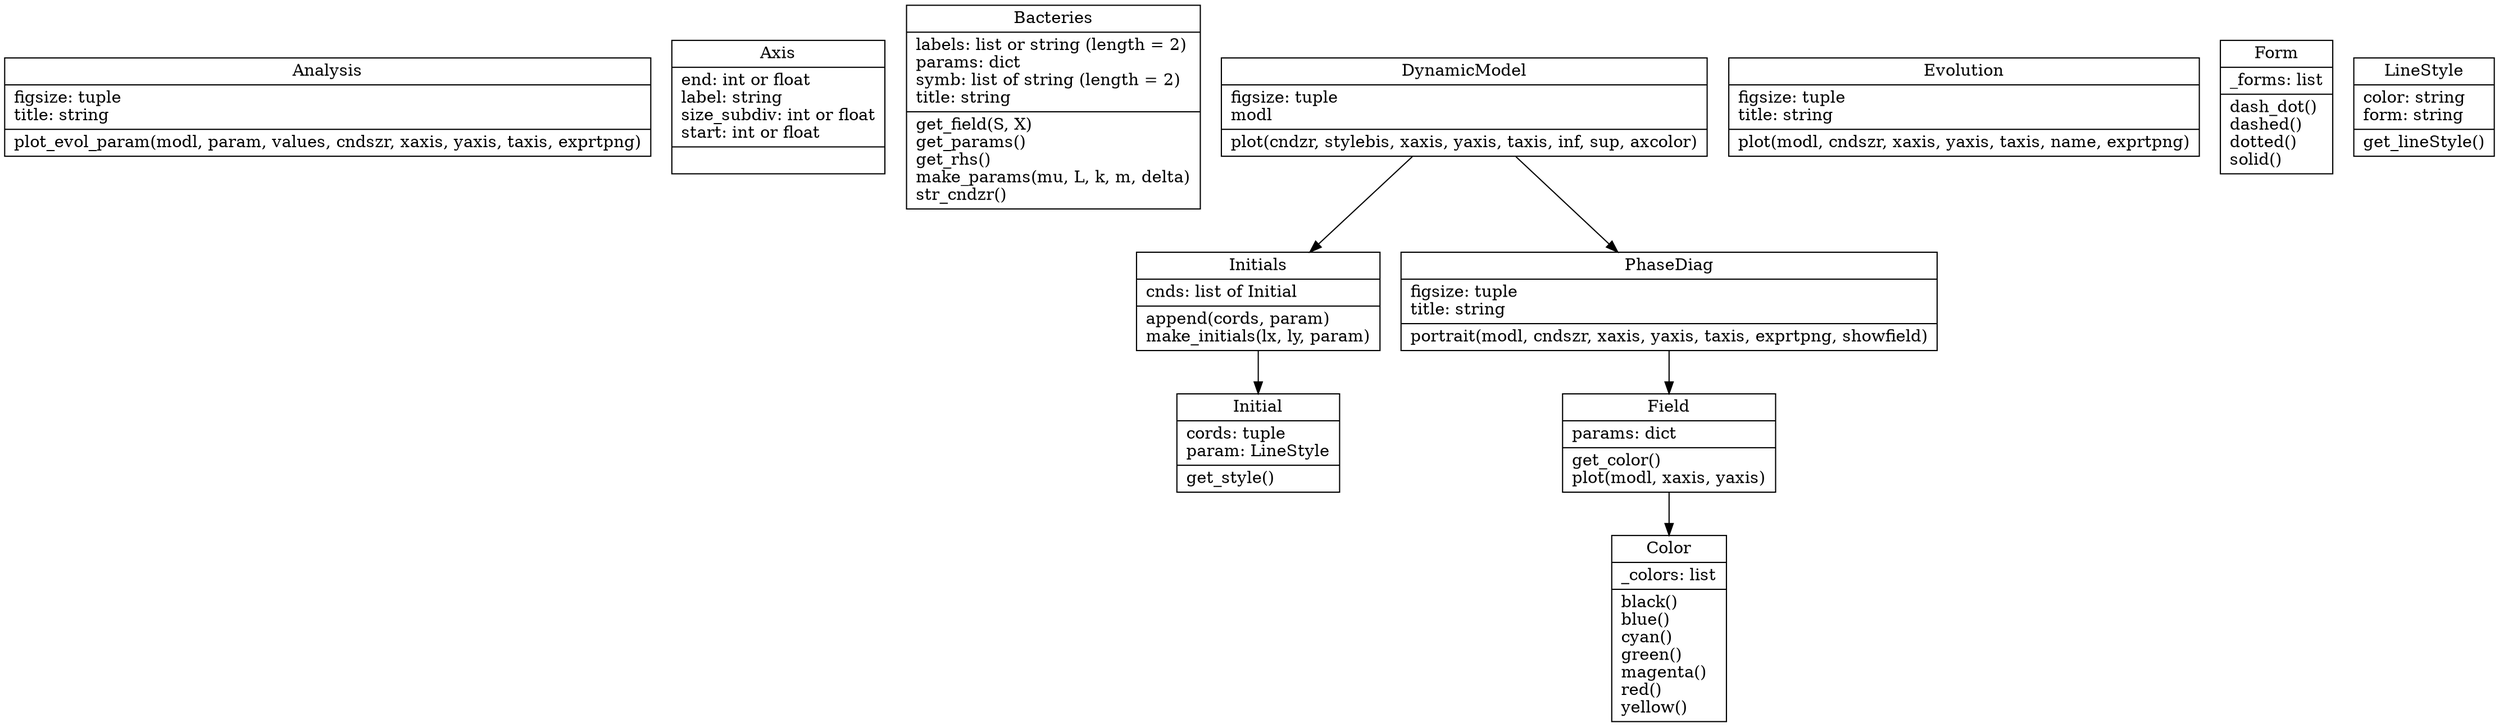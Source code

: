 digraph "classes_model_bacteries" {
charset="utf-8"
rankdir=TB
"0" [label="{Analysis|figsize: tuple\ltitle: string\l|plot_evol_param(modl, param, values, cndszr, xaxis, yaxis,
                        taxis, exprtpng)\l}", shape="record"];
"1" [label="{Axis|end: int or float\llabel: string\lsize_subdiv: int or float\lstart: int or float\l|}", shape="record"];
"2" [label="{Bacteries|labels: list or string (length = 2)\lparams: dict\lsymb: list of string (length = 2)\ltitle: string\l|get_field(S, X)\lget_params()\lget_rhs()\lmake_params(mu, L, k, m, delta)\lstr_cndzr()\l}", shape="record"];
"3" [label="{Color|_colors: list\l|black()\lblue()\lcyan()\lgreen()\lmagenta()\lred()\lyellow()\l}", shape="record"];
"4" [label="{DynamicModel|figsize: tuple\lmodl\l|plot(cndzr, stylebis, xaxis, yaxis, taxis, inf, sup, axcolor)\l}", shape="record"];
"5" [label="{Evolution|figsize: tuple\ltitle: string\l|plot(modl, cndszr, xaxis, yaxis, taxis, name, exprtpng)\l}", shape="record"];
"6" [label="{Field|params: dict\l|get_color()\lplot(modl, xaxis, yaxis)\l}", shape="record"];
"7" [label="{Form|_forms: list\l|dash_dot()\ldashed()\ldotted()\lsolid()\l}", shape="record"];
"8" [label="{Initial|cords: tuple\lparam: LineStyle\l|get_style()\l}", shape="record"];
"9" [label="{Initials|cnds: list of Initial\l|append(cords, param)\lmake_initials(lx, ly, param)\l}", shape="record"];
"10" [label="{LineStyle|color: string\lform: string\l|get_lineStyle()\l}", shape="record"];
"11" [label="{PhaseDiag|figsize: tuple\ltitle: string\l|portrait(modl, cndszr, xaxis, yaxis, taxis, exprtpng, showfield)\l}", shape="record"];

"4" -> "9"
"4" -> "11"
"6" -> "3"
"9" -> "8"
"11" -> "6"
}
